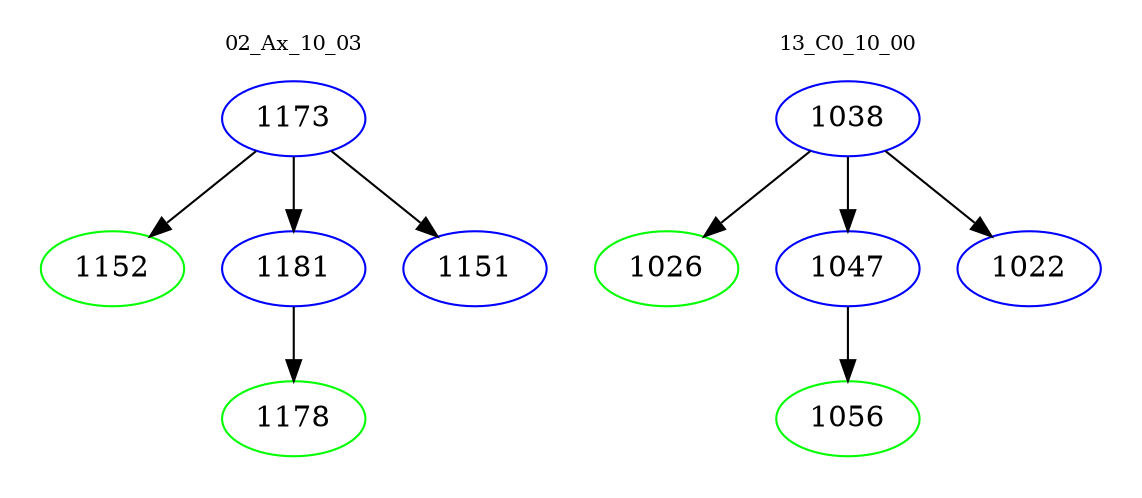 digraph{
subgraph cluster_0 {
color = white
label = "02_Ax_10_03";
fontsize=10;
T0_1173 [label="1173", color="blue"]
T0_1173 -> T0_1152 [color="black"]
T0_1152 [label="1152", color="green"]
T0_1173 -> T0_1181 [color="black"]
T0_1181 [label="1181", color="blue"]
T0_1181 -> T0_1178 [color="black"]
T0_1178 [label="1178", color="green"]
T0_1173 -> T0_1151 [color="black"]
T0_1151 [label="1151", color="blue"]
}
subgraph cluster_1 {
color = white
label = "13_C0_10_00";
fontsize=10;
T1_1038 [label="1038", color="blue"]
T1_1038 -> T1_1026 [color="black"]
T1_1026 [label="1026", color="green"]
T1_1038 -> T1_1047 [color="black"]
T1_1047 [label="1047", color="blue"]
T1_1047 -> T1_1056 [color="black"]
T1_1056 [label="1056", color="green"]
T1_1038 -> T1_1022 [color="black"]
T1_1022 [label="1022", color="blue"]
}
}

